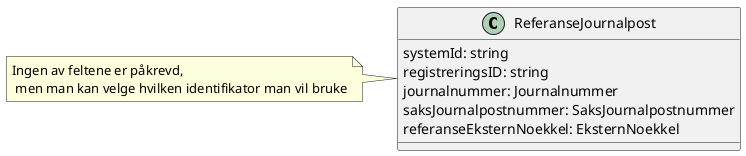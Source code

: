 @startuml

class ReferanseJournalpost {
    systemId: string
    registreringsID: string
    journalnummer: Journalnummer
    saksJournalpostnummer: SaksJournalpostnummer
    referanseEksternNoekkel: EksternNoekkel
}

note left of ReferanseJournalpost {
    Ingen av feltene er påkrevd,
     men man kan velge hvilken identifikator man vil bruke
}

@enduml
